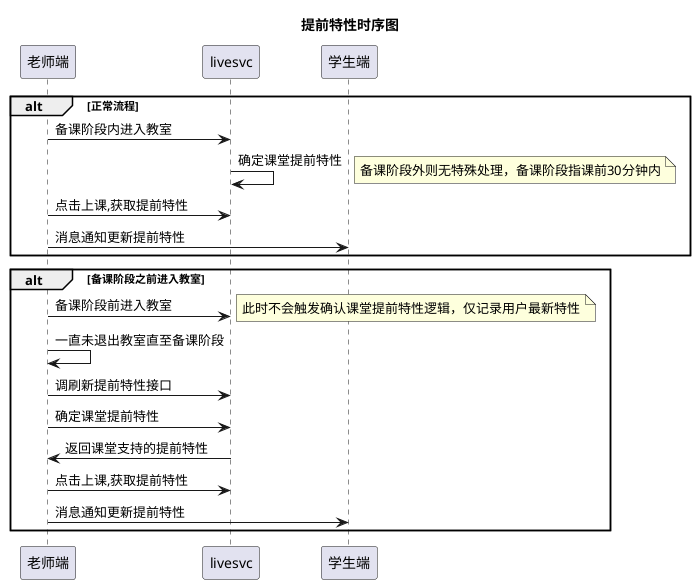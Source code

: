 @startuml
title 提前特性时序图
participant 老师端 order 0
participant livesvc order 1
participant 学生端 order 7

alt 正常流程
老师端 -> livesvc : 备课阶段内进入教室
livesvc -> livesvc: 确定课堂提前特性
note right:备课阶段外则无特殊处理，备课阶段指课前30分钟内
老师端 -> livesvc : 点击上课,获取提前特性
老师端 -> 学生端 : 消息通知更新提前特性
end

alt 备课阶段之前进入教室
老师端 -> livesvc : 备课阶段前进入教室
note right:此时不会触发确认课堂提前特性逻辑，仅记录用户最新特性
老师端 -> 老师端 :  一直未退出教室直至备课阶段
老师端 -> livesvc : 调刷新提前特性接口
老师端 -> livesvc : 确定课堂提前特性
livesvc -> 老师端 : 返回课堂支持的提前特性
老师端 -> livesvc : 点击上课,获取提前特性
老师端 -> 学生端 : 消息通知更新提前特性
end
@enduml
